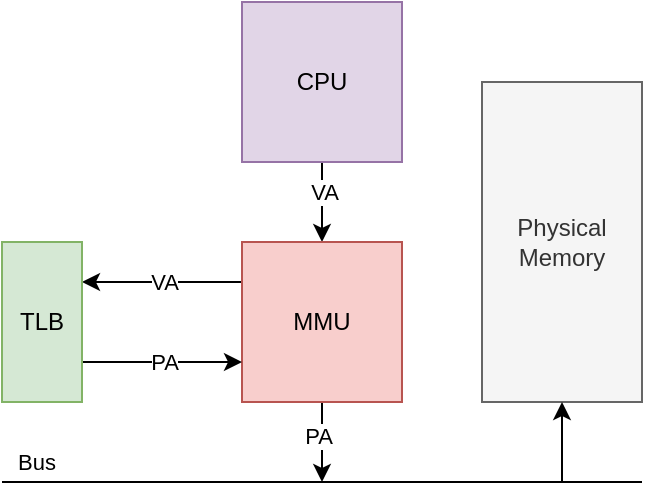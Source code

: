 <mxfile version="24.7.5">
  <diagram name="Page-1" id="BMGfN2AleFAIXJmAKwSa">
    <mxGraphModel dx="819" dy="477" grid="1" gridSize="10" guides="1" tooltips="1" connect="1" arrows="1" fold="1" page="1" pageScale="1" pageWidth="850" pageHeight="1100" math="0" shadow="0">
      <root>
        <mxCell id="0" />
        <mxCell id="1" parent="0" />
        <mxCell id="7DNX9mUS8PTIvB81spnc-11" style="edgeStyle=orthogonalEdgeStyle;rounded=0;orthogonalLoop=1;jettySize=auto;html=1;exitX=0.5;exitY=1;exitDx=0;exitDy=0;entryX=0.5;entryY=0;entryDx=0;entryDy=0;" parent="1" source="G2gZIB6v_dK4ySC1F2k1-1" target="G2gZIB6v_dK4ySC1F2k1-5" edge="1">
          <mxGeometry relative="1" as="geometry" />
        </mxCell>
        <mxCell id="7DNX9mUS8PTIvB81spnc-12" value="VA" style="edgeLabel;html=1;align=center;verticalAlign=middle;resizable=0;points=[];" parent="7DNX9mUS8PTIvB81spnc-11" vertex="1" connectable="0">
          <mxGeometry x="-0.25" y="1" relative="1" as="geometry">
            <mxPoint as="offset" />
          </mxGeometry>
        </mxCell>
        <mxCell id="G2gZIB6v_dK4ySC1F2k1-1" value="CPU" style="rounded=0;whiteSpace=wrap;html=1;fillColor=#e1d5e7;strokeColor=#9673a6;" parent="1" vertex="1">
          <mxGeometry x="480" y="400" width="80" height="80" as="geometry" />
        </mxCell>
        <mxCell id="7DNX9mUS8PTIvB81spnc-5" style="edgeStyle=orthogonalEdgeStyle;rounded=0;orthogonalLoop=1;jettySize=auto;html=1;exitX=0;exitY=0.25;exitDx=0;exitDy=0;entryX=1;entryY=0.25;entryDx=0;entryDy=0;" parent="1" source="G2gZIB6v_dK4ySC1F2k1-5" target="G2gZIB6v_dK4ySC1F2k1-6" edge="1">
          <mxGeometry relative="1" as="geometry" />
        </mxCell>
        <mxCell id="7DNX9mUS8PTIvB81spnc-6" value="VA" style="edgeLabel;html=1;align=center;verticalAlign=middle;resizable=0;points=[];" parent="7DNX9mUS8PTIvB81spnc-5" vertex="1" connectable="0">
          <mxGeometry x="0.242" y="-2" relative="1" as="geometry">
            <mxPoint x="10" y="2" as="offset" />
          </mxGeometry>
        </mxCell>
        <mxCell id="7DNX9mUS8PTIvB81spnc-13" style="edgeStyle=orthogonalEdgeStyle;rounded=0;orthogonalLoop=1;jettySize=auto;html=1;exitX=0.5;exitY=1;exitDx=0;exitDy=0;" parent="1" source="G2gZIB6v_dK4ySC1F2k1-5" edge="1">
          <mxGeometry relative="1" as="geometry">
            <mxPoint x="520" y="640" as="targetPoint" />
          </mxGeometry>
        </mxCell>
        <mxCell id="7DNX9mUS8PTIvB81spnc-17" value="PA" style="edgeLabel;html=1;align=center;verticalAlign=middle;resizable=0;points=[];" parent="7DNX9mUS8PTIvB81spnc-13" vertex="1" connectable="0">
          <mxGeometry x="-0.161" y="-2" relative="1" as="geometry">
            <mxPoint as="offset" />
          </mxGeometry>
        </mxCell>
        <mxCell id="G2gZIB6v_dK4ySC1F2k1-5" value="MMU" style="rounded=0;whiteSpace=wrap;html=1;fillColor=#f8cecc;strokeColor=#b85450;" parent="1" vertex="1">
          <mxGeometry x="480" y="520" width="80" height="80" as="geometry" />
        </mxCell>
        <mxCell id="7DNX9mUS8PTIvB81spnc-7" style="edgeStyle=orthogonalEdgeStyle;rounded=0;orthogonalLoop=1;jettySize=auto;html=1;exitX=1;exitY=0.75;exitDx=0;exitDy=0;entryX=0;entryY=0.75;entryDx=0;entryDy=0;" parent="1" edge="1">
          <mxGeometry relative="1" as="geometry">
            <mxPoint x="400" y="580" as="sourcePoint" />
            <mxPoint x="480" y="580" as="targetPoint" />
          </mxGeometry>
        </mxCell>
        <mxCell id="7DNX9mUS8PTIvB81spnc-9" value="PA" style="edgeLabel;html=1;align=center;verticalAlign=middle;resizable=0;points=[];" parent="7DNX9mUS8PTIvB81spnc-7" vertex="1" connectable="0">
          <mxGeometry x="0.333" relative="1" as="geometry">
            <mxPoint x="-13" as="offset" />
          </mxGeometry>
        </mxCell>
        <mxCell id="G2gZIB6v_dK4ySC1F2k1-6" value="TLB" style="rounded=0;whiteSpace=wrap;html=1;fillColor=#d5e8d4;strokeColor=#82b366;" parent="1" vertex="1">
          <mxGeometry x="360" y="520" width="40" height="80" as="geometry" />
        </mxCell>
        <mxCell id="G2gZIB6v_dK4ySC1F2k1-10" value="Physical&lt;div&gt;Memory&lt;/div&gt;" style="rounded=0;whiteSpace=wrap;html=1;fillColor=#f5f5f5;fontColor=#333333;strokeColor=#666666;" parent="1" vertex="1">
          <mxGeometry x="600" y="440" width="80" height="160" as="geometry" />
        </mxCell>
        <mxCell id="7DNX9mUS8PTIvB81spnc-14" value="" style="endArrow=none;html=1;rounded=0;" parent="1" edge="1">
          <mxGeometry width="50" height="50" relative="1" as="geometry">
            <mxPoint x="360" y="640" as="sourcePoint" />
            <mxPoint x="680" y="640" as="targetPoint" />
          </mxGeometry>
        </mxCell>
        <mxCell id="7DNX9mUS8PTIvB81spnc-16" value="Bus" style="edgeLabel;html=1;align=center;verticalAlign=middle;resizable=0;points=[];" parent="7DNX9mUS8PTIvB81spnc-14" vertex="1" connectable="0">
          <mxGeometry x="-0.852" relative="1" as="geometry">
            <mxPoint x="-7" y="-10" as="offset" />
          </mxGeometry>
        </mxCell>
        <mxCell id="7DNX9mUS8PTIvB81spnc-15" value="" style="endArrow=classic;html=1;rounded=0;entryX=0.5;entryY=1;entryDx=0;entryDy=0;startArrow=none;startFill=0;endFill=1;" parent="1" target="G2gZIB6v_dK4ySC1F2k1-10" edge="1">
          <mxGeometry width="50" height="50" relative="1" as="geometry">
            <mxPoint x="640" y="640" as="sourcePoint" />
            <mxPoint x="580" y="560" as="targetPoint" />
          </mxGeometry>
        </mxCell>
      </root>
    </mxGraphModel>
  </diagram>
</mxfile>

